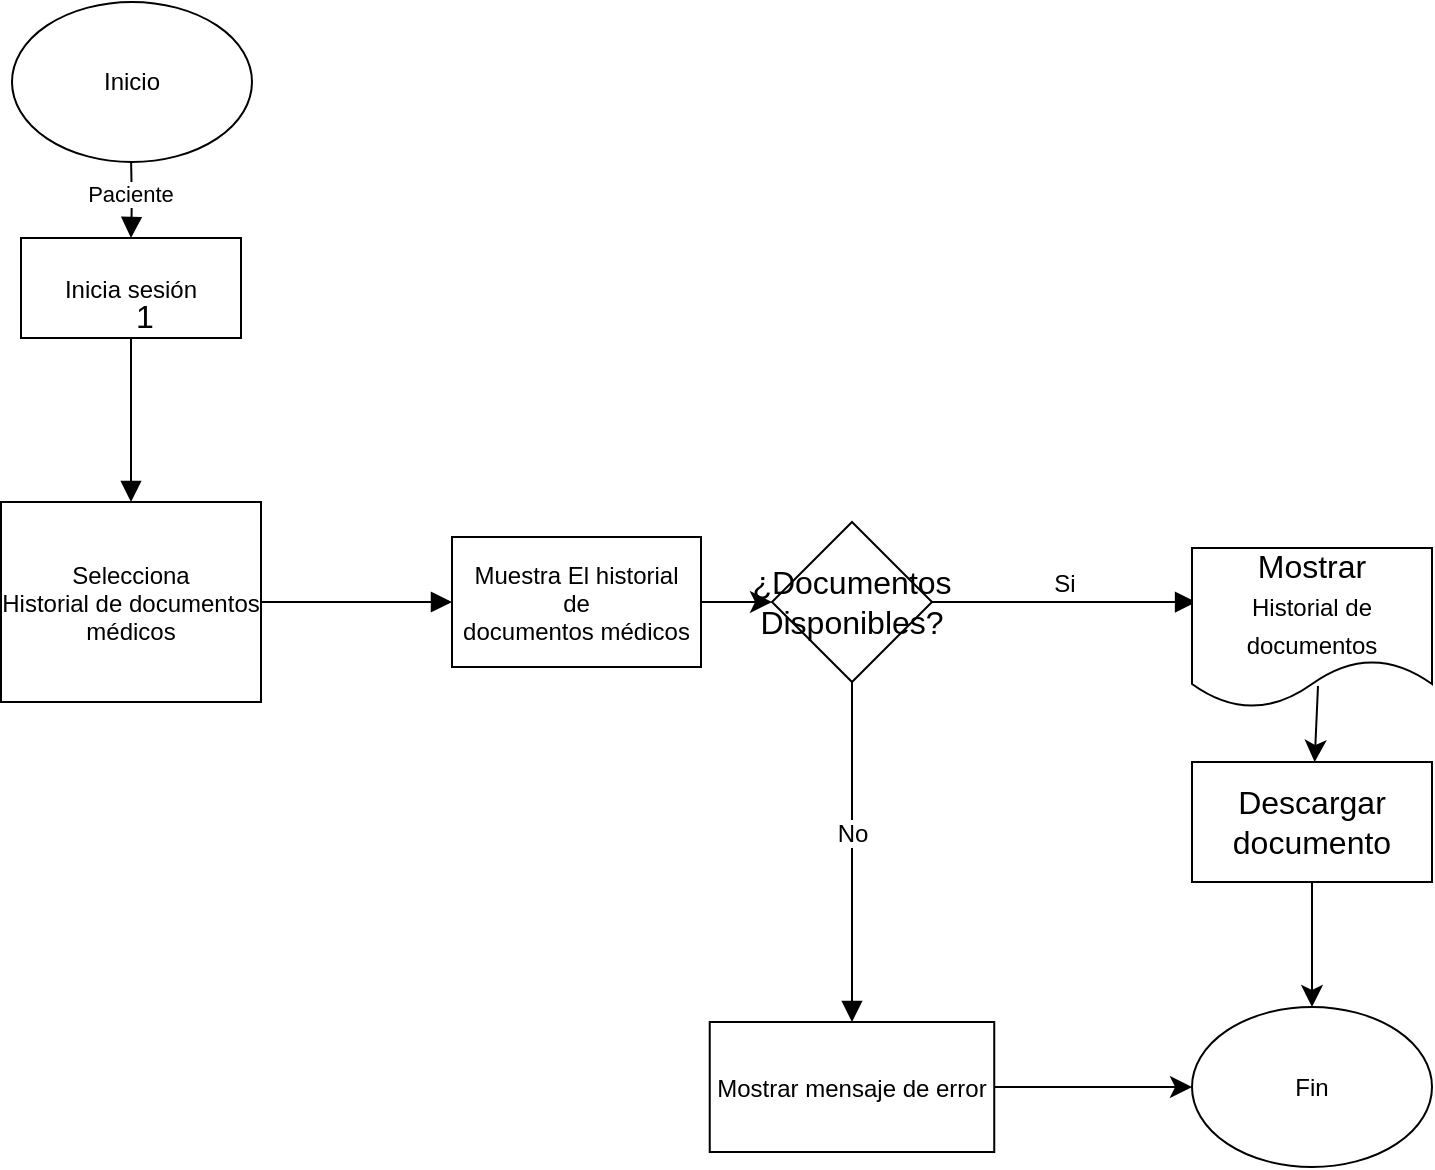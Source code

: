 <mxfile version="21.7.3" type="google">
  <diagram name="Page-1" id="e7e014a7-5840-1c2e-5031-d8a46d1fe8dd">
    <mxGraphModel grid="1" page="1" gridSize="10" guides="1" tooltips="1" connect="1" arrows="1" fold="1" pageScale="1" pageWidth="1169" pageHeight="826" background="none" math="0" shadow="0">
      <root>
        <mxCell id="0" />
        <mxCell id="1" parent="0" />
        <mxCell id="GyZ1cnU6TpFnlGk-6VRT-69" value="Inicia sesión" style="" vertex="1" parent="1">
          <mxGeometry x="244.5" y="258" width="110" height="50" as="geometry" />
        </mxCell>
        <mxCell id="GyZ1cnU6TpFnlGk-6VRT-70" value="Selecciona&#xa;Historial de documentos&#xa;médicos" style="" vertex="1" parent="1">
          <mxGeometry x="234.5" y="390" width="130" height="100" as="geometry" />
        </mxCell>
        <mxCell id="GyZ1cnU6TpFnlGk-6VRT-78" value="" style="edgeStyle=none;curved=1;rounded=0;orthogonalLoop=1;jettySize=auto;html=1;fontSize=12;startSize=8;endSize=8;entryX=0;entryY=0.5;entryDx=0;entryDy=0;" edge="1" parent="1" source="GyZ1cnU6TpFnlGk-6VRT-72" target="GyZ1cnU6TpFnlGk-6VRT-88">
          <mxGeometry relative="1" as="geometry">
            <mxPoint x="623.928" y="434.464" as="targetPoint" />
          </mxGeometry>
        </mxCell>
        <mxCell id="GyZ1cnU6TpFnlGk-6VRT-72" value="Muestra El historial&#xa;de &#xa;documentos médicos" style="" vertex="1" parent="1">
          <mxGeometry x="460" y="407.5" width="124.5" height="65" as="geometry" />
        </mxCell>
        <mxCell id="GyZ1cnU6TpFnlGk-6VRT-80" value="" style="endArrow=block;endFill=1;html=1;edgeStyle=orthogonalEdgeStyle;align=left;verticalAlign=top;rounded=0;fontSize=12;startSize=8;endSize=8;curved=1;exitX=0.5;exitY=1;exitDx=0;exitDy=0;entryX=0.5;entryY=0;entryDx=0;entryDy=0;" edge="1" parent="1" target="GyZ1cnU6TpFnlGk-6VRT-69">
          <mxGeometry x="-1" relative="1" as="geometry">
            <mxPoint x="299.5" y="218" as="sourcePoint" />
            <mxPoint x="500" y="550" as="targetPoint" />
          </mxGeometry>
        </mxCell>
        <mxCell id="GyZ1cnU6TpFnlGk-6VRT-81" value="1" style="edgeLabel;resizable=0;html=1;align=left;verticalAlign=bottom;fontSize=16;" connectable="0" vertex="1" parent="GyZ1cnU6TpFnlGk-6VRT-80">
          <mxGeometry x="-1" relative="1" as="geometry" />
        </mxCell>
        <mxCell id="EtWqfSPwEBlGaAzNqSpR-1" value="Paciente" style="edgeLabel;html=1;align=center;verticalAlign=middle;resizable=0;points=[];" connectable="0" vertex="1" parent="GyZ1cnU6TpFnlGk-6VRT-80">
          <mxGeometry x="-0.129" y="-1" relative="1" as="geometry">
            <mxPoint as="offset" />
          </mxGeometry>
        </mxCell>
        <mxCell id="GyZ1cnU6TpFnlGk-6VRT-82" value="" style="endArrow=block;endFill=1;html=1;edgeStyle=orthogonalEdgeStyle;align=left;verticalAlign=top;rounded=0;fontSize=12;startSize=8;endSize=8;curved=1;exitX=0.5;exitY=1;exitDx=0;exitDy=0;entryX=0.5;entryY=0;entryDx=0;entryDy=0;" edge="1" parent="1" source="GyZ1cnU6TpFnlGk-6VRT-69" target="GyZ1cnU6TpFnlGk-6VRT-70">
          <mxGeometry x="-1" relative="1" as="geometry">
            <mxPoint x="360" y="550" as="sourcePoint" />
            <mxPoint x="300" y="380" as="targetPoint" />
          </mxGeometry>
        </mxCell>
        <mxCell id="GyZ1cnU6TpFnlGk-6VRT-83" value="1" style="edgeLabel;resizable=0;html=1;align=left;verticalAlign=bottom;fontSize=16;" connectable="0" vertex="1" parent="GyZ1cnU6TpFnlGk-6VRT-82">
          <mxGeometry x="-1" relative="1" as="geometry" />
        </mxCell>
        <mxCell id="GyZ1cnU6TpFnlGk-6VRT-84" value="" style="html=1;verticalAlign=bottom;endArrow=block;curved=0;rounded=0;fontSize=12;startSize=8;endSize=8;exitX=1;exitY=0.5;exitDx=0;exitDy=0;entryX=0;entryY=0.5;entryDx=0;entryDy=0;" edge="1" parent="1" source="GyZ1cnU6TpFnlGk-6VRT-70" target="GyZ1cnU6TpFnlGk-6VRT-72">
          <mxGeometry width="80" relative="1" as="geometry">
            <mxPoint x="360" y="590" as="sourcePoint" />
            <mxPoint x="440" y="590" as="targetPoint" />
          </mxGeometry>
        </mxCell>
        <mxCell id="GyZ1cnU6TpFnlGk-6VRT-85" value="Si" style="html=1;verticalAlign=bottom;endArrow=block;curved=0;rounded=0;fontSize=12;startSize=8;endSize=8;exitX=1;exitY=0.5;exitDx=0;exitDy=0;entryX=0.017;entryY=0.338;entryDx=0;entryDy=0;entryPerimeter=0;" edge="1" parent="1" source="GyZ1cnU6TpFnlGk-6VRT-88" target="GyZ1cnU6TpFnlGk-6VRT-101">
          <mxGeometry width="80" relative="1" as="geometry">
            <mxPoint x="700" y="432.5" as="sourcePoint" />
            <mxPoint x="820" y="441.5" as="targetPoint" />
          </mxGeometry>
        </mxCell>
        <mxCell id="GyZ1cnU6TpFnlGk-6VRT-97" style="edgeStyle=none;curved=1;rounded=0;orthogonalLoop=1;jettySize=auto;html=1;entryX=0;entryY=0.5;entryDx=0;entryDy=0;fontSize=12;startSize=8;endSize=8;" edge="1" parent="1" source="GyZ1cnU6TpFnlGk-6VRT-87" target="DN0n1jwwy29QCWgY6VYX-2">
          <mxGeometry relative="1" as="geometry">
            <mxPoint x="875" y="630" as="targetPoint" />
          </mxGeometry>
        </mxCell>
        <mxCell id="GyZ1cnU6TpFnlGk-6VRT-87" value="Mostrar mensaje de error" style="" vertex="1" parent="1">
          <mxGeometry x="588.87" y="650" width="142.25" height="65" as="geometry" />
        </mxCell>
        <mxCell id="GyZ1cnU6TpFnlGk-6VRT-88" value="¿Documentos&lt;br&gt;Disponibles?" style="rhombus;whiteSpace=wrap;html=1;fontSize=16;" vertex="1" parent="1">
          <mxGeometry x="620" y="400" width="80" height="80" as="geometry" />
        </mxCell>
        <mxCell id="GyZ1cnU6TpFnlGk-6VRT-92" value="No" style="html=1;verticalAlign=bottom;endArrow=block;curved=0;rounded=0;fontSize=12;startSize=8;endSize=8;exitX=0.5;exitY=1;exitDx=0;exitDy=0;" edge="1" parent="1" source="GyZ1cnU6TpFnlGk-6VRT-88" target="GyZ1cnU6TpFnlGk-6VRT-87">
          <mxGeometry width="80" relative="1" as="geometry">
            <mxPoint x="710" y="442.5" as="sourcePoint" />
            <mxPoint x="830" y="443" as="targetPoint" />
          </mxGeometry>
        </mxCell>
        <mxCell id="GyZ1cnU6TpFnlGk-6VRT-104" style="edgeStyle=none;curved=1;rounded=0;orthogonalLoop=1;jettySize=auto;html=1;entryX=0.5;entryY=0;entryDx=0;entryDy=0;fontSize=12;startSize=8;endSize=8;" edge="1" parent="1" source="GyZ1cnU6TpFnlGk-6VRT-100" target="DN0n1jwwy29QCWgY6VYX-2">
          <mxGeometry relative="1" as="geometry">
            <mxPoint x="890" y="615" as="targetPoint" />
          </mxGeometry>
        </mxCell>
        <mxCell id="GyZ1cnU6TpFnlGk-6VRT-100" value="Descargar documento" style="rounded=0;whiteSpace=wrap;html=1;fontSize=16;" vertex="1" parent="1">
          <mxGeometry x="830" y="520" width="120" height="60" as="geometry" />
        </mxCell>
        <mxCell id="GyZ1cnU6TpFnlGk-6VRT-102" value="" style="edgeStyle=none;curved=1;rounded=0;orthogonalLoop=1;jettySize=auto;html=1;fontSize=12;startSize=8;endSize=8;exitX=0.525;exitY=0.863;exitDx=0;exitDy=0;exitPerimeter=0;" edge="1" parent="1" source="GyZ1cnU6TpFnlGk-6VRT-101" target="GyZ1cnU6TpFnlGk-6VRT-100">
          <mxGeometry relative="1" as="geometry" />
        </mxCell>
        <mxCell id="GyZ1cnU6TpFnlGk-6VRT-101" value="Mostrar&lt;br&gt;&lt;span style=&quot;font-size: 12px;&quot;&gt;Historial de documentos&lt;/span&gt;" style="shape=document;whiteSpace=wrap;html=1;boundedLbl=1;fontSize=16;" vertex="1" parent="1">
          <mxGeometry x="830" y="413" width="120" height="80" as="geometry" />
        </mxCell>
        <mxCell id="DN0n1jwwy29QCWgY6VYX-1" value="Inicio" style="ellipse;whiteSpace=wrap;html=1;" vertex="1" parent="1">
          <mxGeometry x="240" y="140" width="120" height="80" as="geometry" />
        </mxCell>
        <mxCell id="DN0n1jwwy29QCWgY6VYX-2" value="Fin" style="ellipse;whiteSpace=wrap;html=1;" vertex="1" parent="1">
          <mxGeometry x="830" y="642.5" width="120" height="80" as="geometry" />
        </mxCell>
      </root>
    </mxGraphModel>
  </diagram>
</mxfile>
